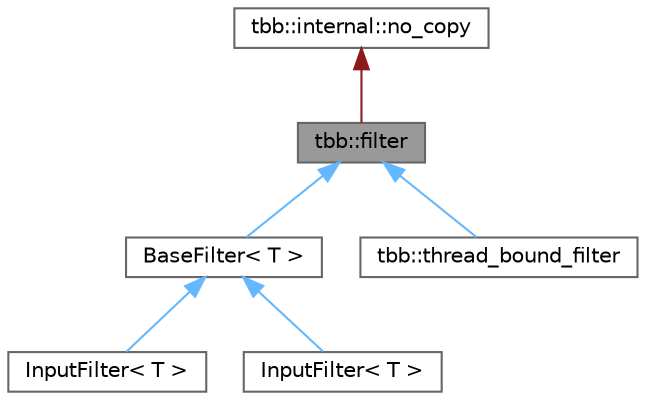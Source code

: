 digraph "tbb::filter"
{
 // LATEX_PDF_SIZE
  bgcolor="transparent";
  edge [fontname=Helvetica,fontsize=10,labelfontname=Helvetica,labelfontsize=10];
  node [fontname=Helvetica,fontsize=10,shape=box,height=0.2,width=0.4];
  Node1 [id="Node000001",label="tbb::filter",height=0.2,width=0.4,color="gray40", fillcolor="grey60", style="filled", fontcolor="black",tooltip="A stage in a pipeline."];
  Node2 -> Node1 [id="edge1_Node000001_Node000002",dir="back",color="firebrick4",style="solid",tooltip=" "];
  Node2 [id="Node000002",label="tbb::internal::no_copy",height=0.2,width=0.4,color="gray40", fillcolor="white", style="filled",tooltip=" "];
  Node1 -> Node3 [id="edge2_Node000001_Node000003",dir="back",color="steelblue1",style="solid",tooltip=" "];
  Node3 [id="Node000003",label="BaseFilter\< T \>",height=0.2,width=0.4,color="gray40", fillcolor="white", style="filled",URL="$class_base_filter.html",tooltip=" "];
  Node3 -> Node4 [id="edge3_Node000003_Node000004",dir="back",color="steelblue1",style="solid",tooltip=" "];
  Node4 [id="Node000004",label="InputFilter\< T \>",height=0.2,width=0.4,color="gray40", fillcolor="white", style="filled",URL="$class_input_filter.html",tooltip=" "];
  Node3 -> Node5 [id="edge4_Node000003_Node000005",dir="back",color="steelblue1",style="solid",tooltip=" "];
  Node5 [id="Node000005",label="InputFilter\< T \>",height=0.2,width=0.4,color="gray40", fillcolor="white", style="filled",URL="$class_input_filter.html",tooltip=" "];
  Node1 -> Node6 [id="edge5_Node000001_Node000006",dir="back",color="steelblue1",style="solid",tooltip=" "];
  Node6 [id="Node000006",label="tbb::thread_bound_filter",height=0.2,width=0.4,color="gray40", fillcolor="white", style="filled",URL="$classtbb_1_1thread__bound__filter.html",tooltip="A stage in a pipeline served by a user thread."];
}
